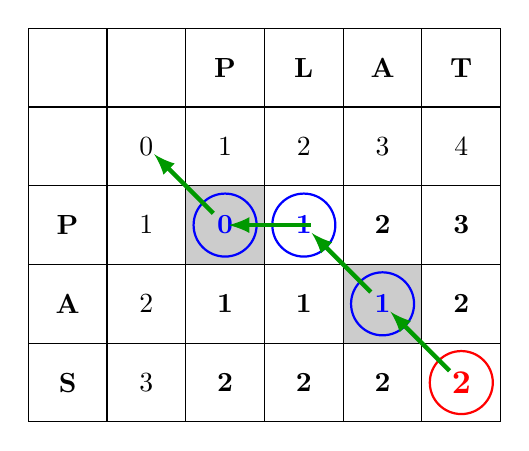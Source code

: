 \begin{tikzpicture}

% Lettres communes
\fill[black!20] (1,-1) rectangle ++(1,1);
\fill[black!20] (3,-2) rectangle ++(1,1);

% Grille
\draw (-1,2) grid ++(6,-5);

% Mot 1
\node at (-0.5,-0.5) {\bf P};
\node at (-0.5,-1.5) {\bf A};
\node at (-0.5,-2.5) {\bf S};

% Mot 2
\node at (1.5,1.5) {\bf P};
\node at (2.5,1.5) {\bf L};
\node at (3.5,1.5) {\bf A};
\node at (4.5,1.5) {\bf T};


% Initialisation
\foreach \i in {0,...,4}{
  \node at (\i+0.5,0.5) {$\i$};
}
\foreach \i in {1,...,3}{
  \node at (0.5,-\i+0.5) {$\i$};
}


% Cases intÃÂ©rieurs

% Ligne 1
\node[blue] at (1.5,-0.5) {$\mathbf{0}$};
\node[blue] at (2.5,-0.5) {$\mathbf{1}$};
\node at (3.5,-0.5) {$\mathbf{2}$};
\node at (4.5,-0.5) {$\mathbf{3}$};

% Ligne 2
\node at (1.5,-1.5) {$\mathbf{1}$};
\node at (2.5,-1.5) {$\mathbf{1}$};
\node[blue] at (3.5,-1.5) {$\mathbf{1}$};
\node at (4.5,-1.5) {$\mathbf{2}$};

% Ligne 3
\node at (1.5,-2.5) {$\mathbf{2}$};
\node at (2.5,-2.5) {$\mathbf{2}$};
\node at (3.5,-2.5) {$\mathbf{2}$};
\node[scale=1.2,red] at (4.5,-2.5) {$\mathbf{2}$};


\draw[blue,thick] (1.5,-0.5) circle (0.4);
\draw[blue,thick] (2.5,-0.5) circle (0.4);
\draw[blue,thick] (3.5,-1.5) circle (0.4);
\draw[red,thick] (4.5,-2.5) circle (0.4);


% Flèches
\tikzstyle{arrow} = [->,>=latex,ultra thick,shorten >=4pt,shorten <=6pt,green!60!black];

\draw[arrow] (4.5,-2.5)--++(-1,1);
\draw[arrow] (3.5,-1.5)--++(-1,1);
\draw[arrow] (2.8,-0.5)--++(-1.4,0);
\draw[arrow] (1.5,-0.5)--++(-1,1);


\end{tikzpicture}